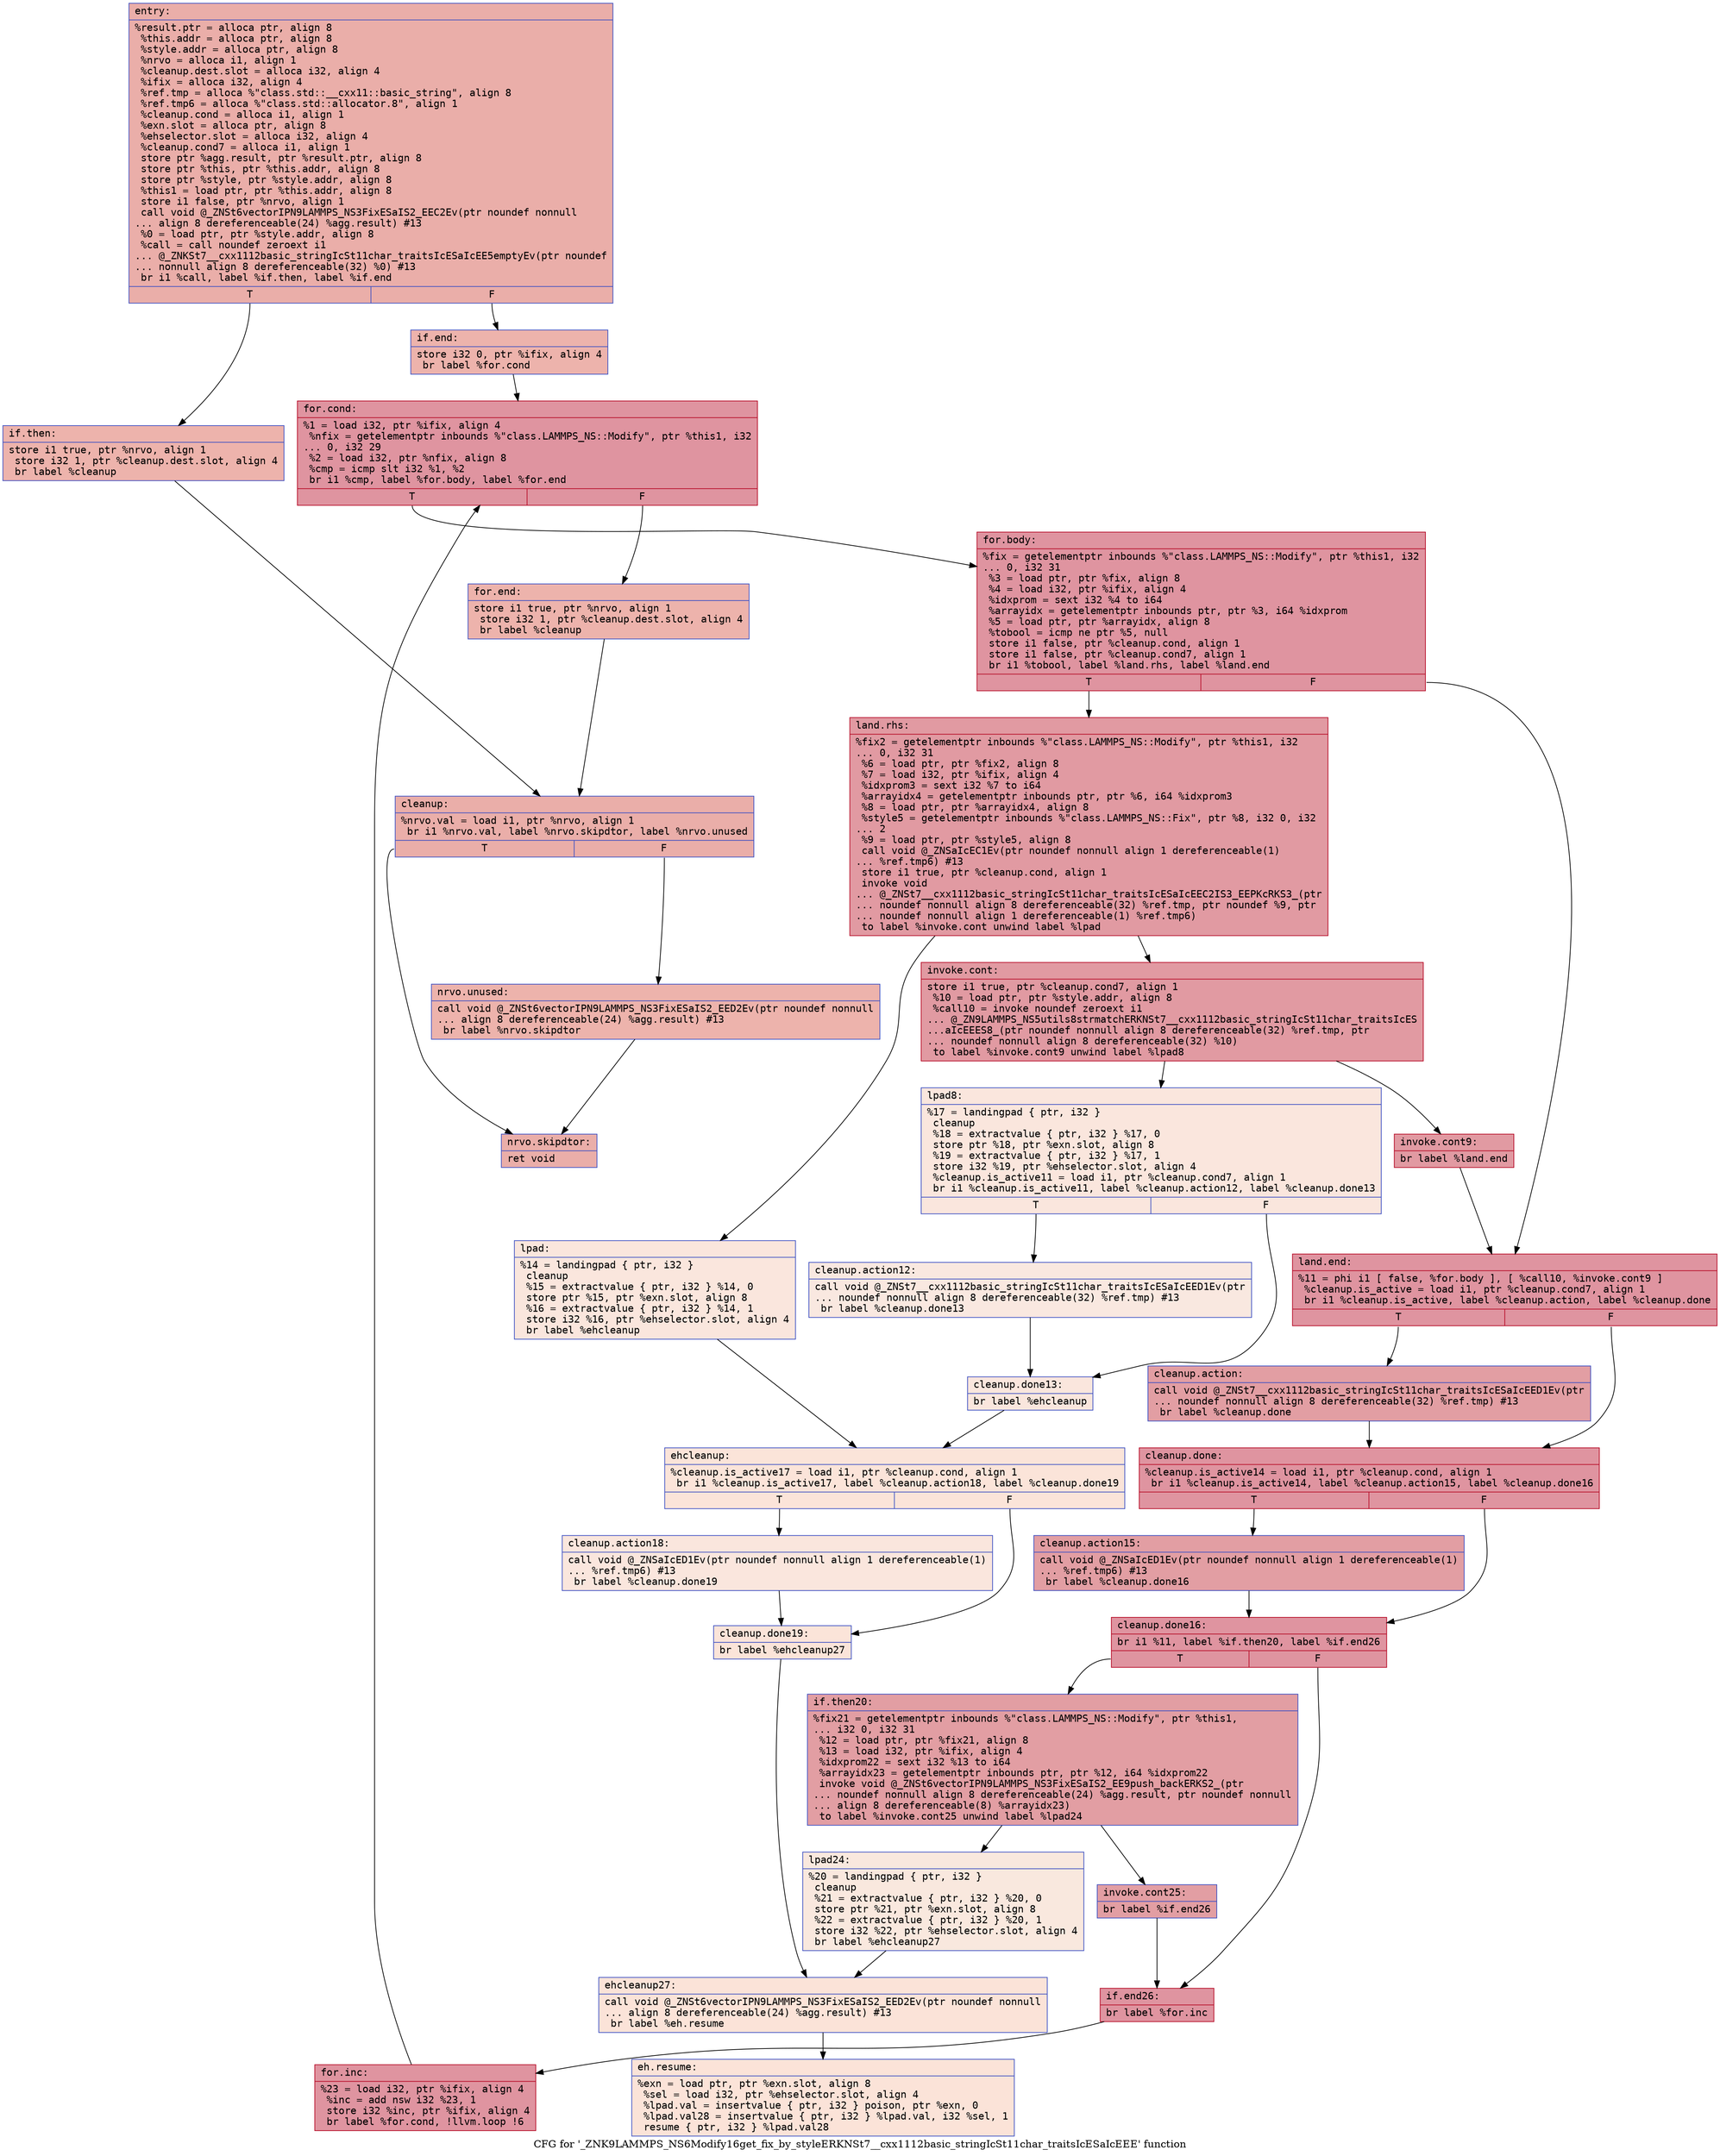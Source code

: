 digraph "CFG for '_ZNK9LAMMPS_NS6Modify16get_fix_by_styleERKNSt7__cxx1112basic_stringIcSt11char_traitsIcESaIcEEE' function" {
	label="CFG for '_ZNK9LAMMPS_NS6Modify16get_fix_by_styleERKNSt7__cxx1112basic_stringIcSt11char_traitsIcESaIcEEE' function";

	Node0x561f163a9880 [shape=record,color="#3d50c3ff", style=filled, fillcolor="#d0473d70" fontname="Courier",label="{entry:\l|  %result.ptr = alloca ptr, align 8\l  %this.addr = alloca ptr, align 8\l  %style.addr = alloca ptr, align 8\l  %nrvo = alloca i1, align 1\l  %cleanup.dest.slot = alloca i32, align 4\l  %ifix = alloca i32, align 4\l  %ref.tmp = alloca %\"class.std::__cxx11::basic_string\", align 8\l  %ref.tmp6 = alloca %\"class.std::allocator.8\", align 1\l  %cleanup.cond = alloca i1, align 1\l  %exn.slot = alloca ptr, align 8\l  %ehselector.slot = alloca i32, align 4\l  %cleanup.cond7 = alloca i1, align 1\l  store ptr %agg.result, ptr %result.ptr, align 8\l  store ptr %this, ptr %this.addr, align 8\l  store ptr %style, ptr %style.addr, align 8\l  %this1 = load ptr, ptr %this.addr, align 8\l  store i1 false, ptr %nrvo, align 1\l  call void @_ZNSt6vectorIPN9LAMMPS_NS3FixESaIS2_EEC2Ev(ptr noundef nonnull\l... align 8 dereferenceable(24) %agg.result) #13\l  %0 = load ptr, ptr %style.addr, align 8\l  %call = call noundef zeroext i1\l... @_ZNKSt7__cxx1112basic_stringIcSt11char_traitsIcESaIcEE5emptyEv(ptr noundef\l... nonnull align 8 dereferenceable(32) %0) #13\l  br i1 %call, label %if.then, label %if.end\l|{<s0>T|<s1>F}}"];
	Node0x561f163a9880:s0 -> Node0x561f163aa930[tooltip="entry -> if.then\nProbability 50.00%" ];
	Node0x561f163a9880:s1 -> Node0x561f163aaab0[tooltip="entry -> if.end\nProbability 50.00%" ];
	Node0x561f163aa930 [shape=record,color="#3d50c3ff", style=filled, fillcolor="#d6524470" fontname="Courier",label="{if.then:\l|  store i1 true, ptr %nrvo, align 1\l  store i32 1, ptr %cleanup.dest.slot, align 4\l  br label %cleanup\l}"];
	Node0x561f163aa930 -> Node0x561f163aad40[tooltip="if.then -> cleanup\nProbability 100.00%" ];
	Node0x561f163aaab0 [shape=record,color="#3d50c3ff", style=filled, fillcolor="#d6524470" fontname="Courier",label="{if.end:\l|  store i32 0, ptr %ifix, align 4\l  br label %for.cond\l}"];
	Node0x561f163aaab0 -> Node0x561f163aae50[tooltip="if.end -> for.cond\nProbability 100.00%" ];
	Node0x561f163aae50 [shape=record,color="#b70d28ff", style=filled, fillcolor="#b70d2870" fontname="Courier",label="{for.cond:\l|  %1 = load i32, ptr %ifix, align 4\l  %nfix = getelementptr inbounds %\"class.LAMMPS_NS::Modify\", ptr %this1, i32\l... 0, i32 29\l  %2 = load i32, ptr %nfix, align 8\l  %cmp = icmp slt i32 %1, %2\l  br i1 %cmp, label %for.body, label %for.end\l|{<s0>T|<s1>F}}"];
	Node0x561f163aae50:s0 -> Node0x561f163ab1a0[tooltip="for.cond -> for.body\nProbability 96.88%" ];
	Node0x561f163aae50:s1 -> Node0x561f163aa110[tooltip="for.cond -> for.end\nProbability 3.12%" ];
	Node0x561f163ab1a0 [shape=record,color="#b70d28ff", style=filled, fillcolor="#b70d2870" fontname="Courier",label="{for.body:\l|  %fix = getelementptr inbounds %\"class.LAMMPS_NS::Modify\", ptr %this1, i32\l... 0, i32 31\l  %3 = load ptr, ptr %fix, align 8\l  %4 = load i32, ptr %ifix, align 4\l  %idxprom = sext i32 %4 to i64\l  %arrayidx = getelementptr inbounds ptr, ptr %3, i64 %idxprom\l  %5 = load ptr, ptr %arrayidx, align 8\l  %tobool = icmp ne ptr %5, null\l  store i1 false, ptr %cleanup.cond, align 1\l  store i1 false, ptr %cleanup.cond7, align 1\l  br i1 %tobool, label %land.rhs, label %land.end\l|{<s0>T|<s1>F}}"];
	Node0x561f163ab1a0:s0 -> Node0x561f163aba50[tooltip="for.body -> land.rhs\nProbability 62.50%" ];
	Node0x561f163ab1a0:s1 -> Node0x561f163abad0[tooltip="for.body -> land.end\nProbability 37.50%" ];
	Node0x561f163aba50 [shape=record,color="#b70d28ff", style=filled, fillcolor="#bb1b2c70" fontname="Courier",label="{land.rhs:\l|  %fix2 = getelementptr inbounds %\"class.LAMMPS_NS::Modify\", ptr %this1, i32\l... 0, i32 31\l  %6 = load ptr, ptr %fix2, align 8\l  %7 = load i32, ptr %ifix, align 4\l  %idxprom3 = sext i32 %7 to i64\l  %arrayidx4 = getelementptr inbounds ptr, ptr %6, i64 %idxprom3\l  %8 = load ptr, ptr %arrayidx4, align 8\l  %style5 = getelementptr inbounds %\"class.LAMMPS_NS::Fix\", ptr %8, i32 0, i32\l... 2\l  %9 = load ptr, ptr %style5, align 8\l  call void @_ZNSaIcEC1Ev(ptr noundef nonnull align 1 dereferenceable(1)\l... %ref.tmp6) #13\l  store i1 true, ptr %cleanup.cond, align 1\l  invoke void\l... @_ZNSt7__cxx1112basic_stringIcSt11char_traitsIcESaIcEEC2IS3_EEPKcRKS3_(ptr\l... noundef nonnull align 8 dereferenceable(32) %ref.tmp, ptr noundef %9, ptr\l... noundef nonnull align 1 dereferenceable(1) %ref.tmp6)\l          to label %invoke.cont unwind label %lpad\l}"];
	Node0x561f163aba50 -> Node0x561f163ac350[tooltip="land.rhs -> invoke.cont\nProbability 100.00%" ];
	Node0x561f163aba50 -> Node0x561f163ac3d0[tooltip="land.rhs -> lpad\nProbability 0.00%" ];
	Node0x561f163ac350 [shape=record,color="#b70d28ff", style=filled, fillcolor="#bb1b2c70" fontname="Courier",label="{invoke.cont:\l|  store i1 true, ptr %cleanup.cond7, align 1\l  %10 = load ptr, ptr %style.addr, align 8\l  %call10 = invoke noundef zeroext i1\l... @_ZN9LAMMPS_NS5utils8strmatchERKNSt7__cxx1112basic_stringIcSt11char_traitsIcES\l...aIcEEES8_(ptr noundef nonnull align 8 dereferenceable(32) %ref.tmp, ptr\l... noundef nonnull align 8 dereferenceable(32) %10)\l          to label %invoke.cont9 unwind label %lpad8\l}"];
	Node0x561f163ac350 -> Node0x561f163ac300[tooltip="invoke.cont -> invoke.cont9\nProbability 100.00%" ];
	Node0x561f163ac350 -> Node0x561f163ac780[tooltip="invoke.cont -> lpad8\nProbability 0.00%" ];
	Node0x561f163ac300 [shape=record,color="#b70d28ff", style=filled, fillcolor="#bb1b2c70" fontname="Courier",label="{invoke.cont9:\l|  br label %land.end\l}"];
	Node0x561f163ac300 -> Node0x561f163abad0[tooltip="invoke.cont9 -> land.end\nProbability 100.00%" ];
	Node0x561f163abad0 [shape=record,color="#b70d28ff", style=filled, fillcolor="#b70d2870" fontname="Courier",label="{land.end:\l|  %11 = phi i1 [ false, %for.body ], [ %call10, %invoke.cont9 ]\l  %cleanup.is_active = load i1, ptr %cleanup.cond7, align 1\l  br i1 %cleanup.is_active, label %cleanup.action, label %cleanup.done\l|{<s0>T|<s1>F}}"];
	Node0x561f163abad0:s0 -> Node0x561f163acc90[tooltip="land.end -> cleanup.action\nProbability 50.00%" ];
	Node0x561f163abad0:s1 -> Node0x561f163acce0[tooltip="land.end -> cleanup.done\nProbability 50.00%" ];
	Node0x561f163acc90 [shape=record,color="#3d50c3ff", style=filled, fillcolor="#be242e70" fontname="Courier",label="{cleanup.action:\l|  call void @_ZNSt7__cxx1112basic_stringIcSt11char_traitsIcESaIcEED1Ev(ptr\l... noundef nonnull align 8 dereferenceable(32) %ref.tmp) #13\l  br label %cleanup.done\l}"];
	Node0x561f163acc90 -> Node0x561f163acce0[tooltip="cleanup.action -> cleanup.done\nProbability 100.00%" ];
	Node0x561f163acce0 [shape=record,color="#b70d28ff", style=filled, fillcolor="#b70d2870" fontname="Courier",label="{cleanup.done:\l|  %cleanup.is_active14 = load i1, ptr %cleanup.cond, align 1\l  br i1 %cleanup.is_active14, label %cleanup.action15, label %cleanup.done16\l|{<s0>T|<s1>F}}"];
	Node0x561f163acce0:s0 -> Node0x561f163ace40[tooltip="cleanup.done -> cleanup.action15\nProbability 50.00%" ];
	Node0x561f163acce0:s1 -> Node0x561f163ad120[tooltip="cleanup.done -> cleanup.done16\nProbability 50.00%" ];
	Node0x561f163ace40 [shape=record,color="#3d50c3ff", style=filled, fillcolor="#be242e70" fontname="Courier",label="{cleanup.action15:\l|  call void @_ZNSaIcED1Ev(ptr noundef nonnull align 1 dereferenceable(1)\l... %ref.tmp6) #13\l  br label %cleanup.done16\l}"];
	Node0x561f163ace40 -> Node0x561f163ad120[tooltip="cleanup.action15 -> cleanup.done16\nProbability 100.00%" ];
	Node0x561f163ad120 [shape=record,color="#b70d28ff", style=filled, fillcolor="#b70d2870" fontname="Courier",label="{cleanup.done16:\l|  br i1 %11, label %if.then20, label %if.end26\l|{<s0>T|<s1>F}}"];
	Node0x561f163ad120:s0 -> Node0x561f163ad3d0[tooltip="cleanup.done16 -> if.then20\nProbability 50.00%" ];
	Node0x561f163ad120:s1 -> Node0x561f163ad420[tooltip="cleanup.done16 -> if.end26\nProbability 50.00%" ];
	Node0x561f163ad3d0 [shape=record,color="#3d50c3ff", style=filled, fillcolor="#be242e70" fontname="Courier",label="{if.then20:\l|  %fix21 = getelementptr inbounds %\"class.LAMMPS_NS::Modify\", ptr %this1,\l... i32 0, i32 31\l  %12 = load ptr, ptr %fix21, align 8\l  %13 = load i32, ptr %ifix, align 4\l  %idxprom22 = sext i32 %13 to i64\l  %arrayidx23 = getelementptr inbounds ptr, ptr %12, i64 %idxprom22\l  invoke void @_ZNSt6vectorIPN9LAMMPS_NS3FixESaIS2_EE9push_backERKS2_(ptr\l... noundef nonnull align 8 dereferenceable(24) %agg.result, ptr noundef nonnull\l... align 8 dereferenceable(8) %arrayidx23)\l          to label %invoke.cont25 unwind label %lpad24\l}"];
	Node0x561f163ad3d0 -> Node0x561f163adb60[tooltip="if.then20 -> invoke.cont25\nProbability 100.00%" ];
	Node0x561f163ad3d0 -> Node0x561f163adbe0[tooltip="if.then20 -> lpad24\nProbability 0.00%" ];
	Node0x561f163adb60 [shape=record,color="#3d50c3ff", style=filled, fillcolor="#be242e70" fontname="Courier",label="{invoke.cont25:\l|  br label %if.end26\l}"];
	Node0x561f163adb60 -> Node0x561f163ad420[tooltip="invoke.cont25 -> if.end26\nProbability 100.00%" ];
	Node0x561f163ac3d0 [shape=record,color="#3d50c3ff", style=filled, fillcolor="#f3c7b170" fontname="Courier",label="{lpad:\l|  %14 = landingpad \{ ptr, i32 \}\l          cleanup\l  %15 = extractvalue \{ ptr, i32 \} %14, 0\l  store ptr %15, ptr %exn.slot, align 8\l  %16 = extractvalue \{ ptr, i32 \} %14, 1\l  store i32 %16, ptr %ehselector.slot, align 4\l  br label %ehcleanup\l}"];
	Node0x561f163ac3d0 -> Node0x561f163ae220[tooltip="lpad -> ehcleanup\nProbability 100.00%" ];
	Node0x561f163ac780 [shape=record,color="#3d50c3ff", style=filled, fillcolor="#f3c7b170" fontname="Courier",label="{lpad8:\l|  %17 = landingpad \{ ptr, i32 \}\l          cleanup\l  %18 = extractvalue \{ ptr, i32 \} %17, 0\l  store ptr %18, ptr %exn.slot, align 8\l  %19 = extractvalue \{ ptr, i32 \} %17, 1\l  store i32 %19, ptr %ehselector.slot, align 4\l  %cleanup.is_active11 = load i1, ptr %cleanup.cond7, align 1\l  br i1 %cleanup.is_active11, label %cleanup.action12, label %cleanup.done13\l|{<s0>T|<s1>F}}"];
	Node0x561f163ac780:s0 -> Node0x561f163ae680[tooltip="lpad8 -> cleanup.action12\nProbability 50.00%" ];
	Node0x561f163ac780:s1 -> Node0x561f163ae750[tooltip="lpad8 -> cleanup.done13\nProbability 50.00%" ];
	Node0x561f163ae680 [shape=record,color="#3d50c3ff", style=filled, fillcolor="#f1ccb870" fontname="Courier",label="{cleanup.action12:\l|  call void @_ZNSt7__cxx1112basic_stringIcSt11char_traitsIcESaIcEED1Ev(ptr\l... noundef nonnull align 8 dereferenceable(32) %ref.tmp) #13\l  br label %cleanup.done13\l}"];
	Node0x561f163ae680 -> Node0x561f163ae750[tooltip="cleanup.action12 -> cleanup.done13\nProbability 100.00%" ];
	Node0x561f163ae750 [shape=record,color="#3d50c3ff", style=filled, fillcolor="#f3c7b170" fontname="Courier",label="{cleanup.done13:\l|  br label %ehcleanup\l}"];
	Node0x561f163ae750 -> Node0x561f163ae220[tooltip="cleanup.done13 -> ehcleanup\nProbability 100.00%" ];
	Node0x561f163ae220 [shape=record,color="#3d50c3ff", style=filled, fillcolor="#f5c1a970" fontname="Courier",label="{ehcleanup:\l|  %cleanup.is_active17 = load i1, ptr %cleanup.cond, align 1\l  br i1 %cleanup.is_active17, label %cleanup.action18, label %cleanup.done19\l|{<s0>T|<s1>F}}"];
	Node0x561f163ae220:s0 -> Node0x561f163ae8e0[tooltip="ehcleanup -> cleanup.action18\nProbability 50.00%" ];
	Node0x561f163ae220:s1 -> Node0x561f163aec00[tooltip="ehcleanup -> cleanup.done19\nProbability 50.00%" ];
	Node0x561f163ae8e0 [shape=record,color="#3d50c3ff", style=filled, fillcolor="#f3c7b170" fontname="Courier",label="{cleanup.action18:\l|  call void @_ZNSaIcED1Ev(ptr noundef nonnull align 1 dereferenceable(1)\l... %ref.tmp6) #13\l  br label %cleanup.done19\l}"];
	Node0x561f163ae8e0 -> Node0x561f163aec00[tooltip="cleanup.action18 -> cleanup.done19\nProbability 100.00%" ];
	Node0x561f163aec00 [shape=record,color="#3d50c3ff", style=filled, fillcolor="#f5c1a970" fontname="Courier",label="{cleanup.done19:\l|  br label %ehcleanup27\l}"];
	Node0x561f163aec00 -> Node0x561f163aeeb0[tooltip="cleanup.done19 -> ehcleanup27\nProbability 100.00%" ];
	Node0x561f163adbe0 [shape=record,color="#3d50c3ff", style=filled, fillcolor="#f2cab570" fontname="Courier",label="{lpad24:\l|  %20 = landingpad \{ ptr, i32 \}\l          cleanup\l  %21 = extractvalue \{ ptr, i32 \} %20, 0\l  store ptr %21, ptr %exn.slot, align 8\l  %22 = extractvalue \{ ptr, i32 \} %20, 1\l  store i32 %22, ptr %ehselector.slot, align 4\l  br label %ehcleanup27\l}"];
	Node0x561f163adbe0 -> Node0x561f163aeeb0[tooltip="lpad24 -> ehcleanup27\nProbability 100.00%" ];
	Node0x561f163ad420 [shape=record,color="#b70d28ff", style=filled, fillcolor="#b70d2870" fontname="Courier",label="{if.end26:\l|  br label %for.inc\l}"];
	Node0x561f163ad420 -> Node0x561f163af240[tooltip="if.end26 -> for.inc\nProbability 100.00%" ];
	Node0x561f163af240 [shape=record,color="#b70d28ff", style=filled, fillcolor="#b70d2870" fontname="Courier",label="{for.inc:\l|  %23 = load i32, ptr %ifix, align 4\l  %inc = add nsw i32 %23, 1\l  store i32 %inc, ptr %ifix, align 4\l  br label %for.cond, !llvm.loop !6\l}"];
	Node0x561f163af240 -> Node0x561f163aae50[tooltip="for.inc -> for.cond\nProbability 100.00%" ];
	Node0x561f163aa110 [shape=record,color="#3d50c3ff", style=filled, fillcolor="#d6524470" fontname="Courier",label="{for.end:\l|  store i1 true, ptr %nrvo, align 1\l  store i32 1, ptr %cleanup.dest.slot, align 4\l  br label %cleanup\l}"];
	Node0x561f163aa110 -> Node0x561f163aad40[tooltip="for.end -> cleanup\nProbability 100.00%" ];
	Node0x561f163aad40 [shape=record,color="#3d50c3ff", style=filled, fillcolor="#d0473d70" fontname="Courier",label="{cleanup:\l|  %nrvo.val = load i1, ptr %nrvo, align 1\l  br i1 %nrvo.val, label %nrvo.skipdtor, label %nrvo.unused\l|{<s0>T|<s1>F}}"];
	Node0x561f163aad40:s0 -> Node0x561f163af8d0[tooltip="cleanup -> nrvo.skipdtor\nProbability 50.00%" ];
	Node0x561f163aad40:s1 -> Node0x561f163af920[tooltip="cleanup -> nrvo.unused\nProbability 50.00%" ];
	Node0x561f163af920 [shape=record,color="#3d50c3ff", style=filled, fillcolor="#d6524470" fontname="Courier",label="{nrvo.unused:\l|  call void @_ZNSt6vectorIPN9LAMMPS_NS3FixESaIS2_EED2Ev(ptr noundef nonnull\l... align 8 dereferenceable(24) %agg.result) #13\l  br label %nrvo.skipdtor\l}"];
	Node0x561f163af920 -> Node0x561f163af8d0[tooltip="nrvo.unused -> nrvo.skipdtor\nProbability 100.00%" ];
	Node0x561f163af8d0 [shape=record,color="#3d50c3ff", style=filled, fillcolor="#d0473d70" fontname="Courier",label="{nrvo.skipdtor:\l|  ret void\l}"];
	Node0x561f163aeeb0 [shape=record,color="#3d50c3ff", style=filled, fillcolor="#f6bfa670" fontname="Courier",label="{ehcleanup27:\l|  call void @_ZNSt6vectorIPN9LAMMPS_NS3FixESaIS2_EED2Ev(ptr noundef nonnull\l... align 8 dereferenceable(24) %agg.result) #13\l  br label %eh.resume\l}"];
	Node0x561f163aeeb0 -> Node0x561f163afdd0[tooltip="ehcleanup27 -> eh.resume\nProbability 100.00%" ];
	Node0x561f163afdd0 [shape=record,color="#3d50c3ff", style=filled, fillcolor="#f6bfa670" fontname="Courier",label="{eh.resume:\l|  %exn = load ptr, ptr %exn.slot, align 8\l  %sel = load i32, ptr %ehselector.slot, align 4\l  %lpad.val = insertvalue \{ ptr, i32 \} poison, ptr %exn, 0\l  %lpad.val28 = insertvalue \{ ptr, i32 \} %lpad.val, i32 %sel, 1\l  resume \{ ptr, i32 \} %lpad.val28\l}"];
}

